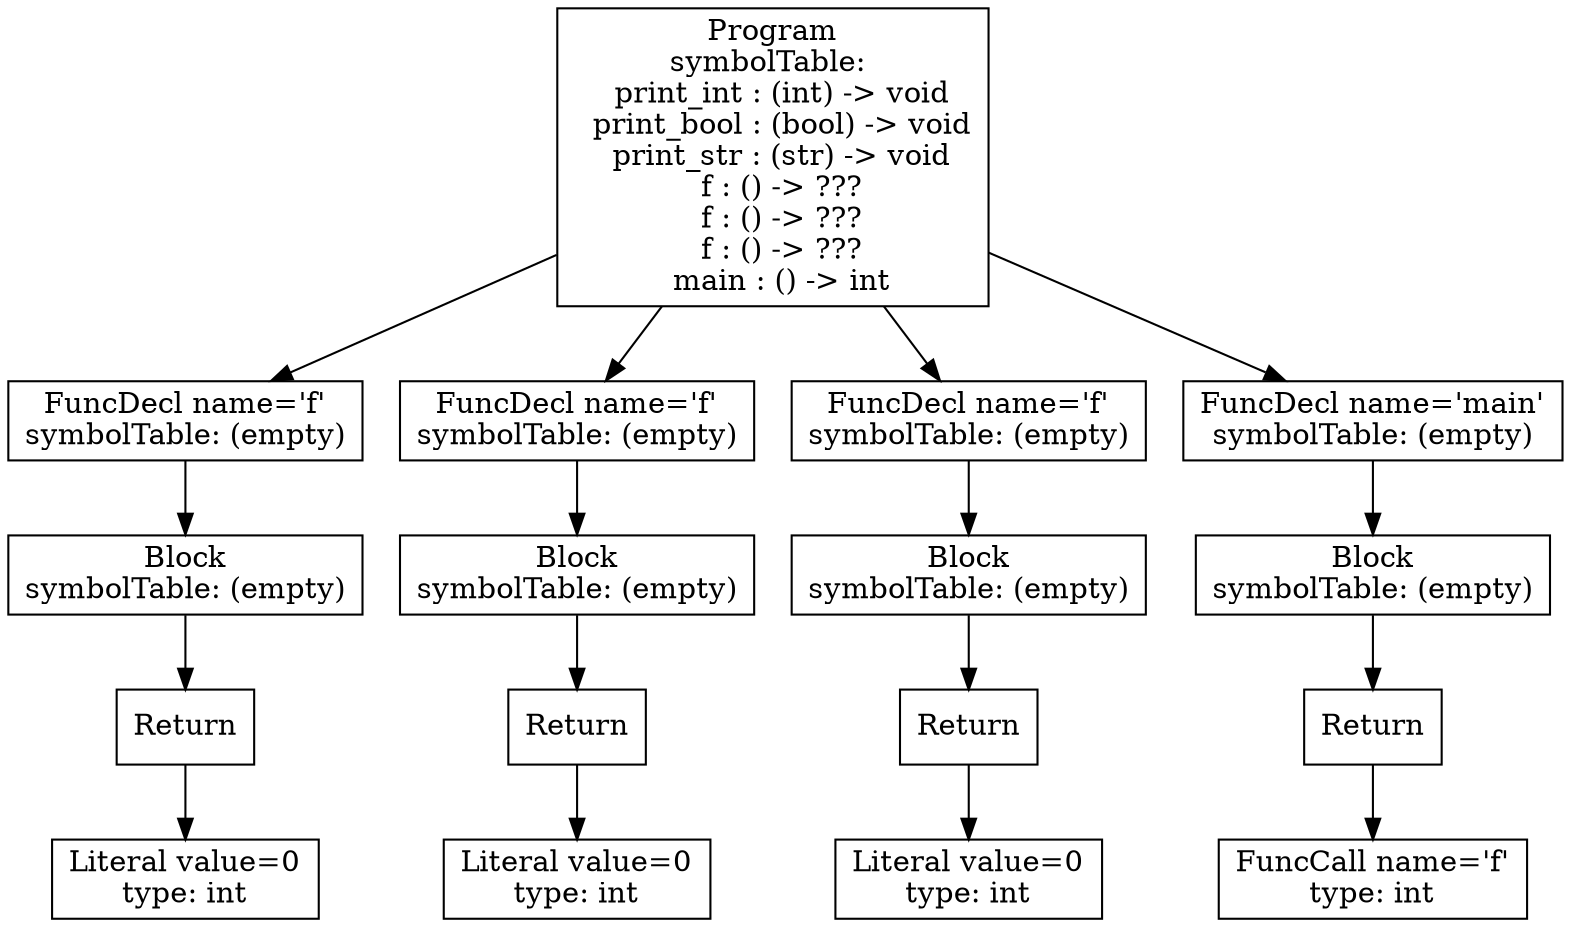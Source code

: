 digraph AST {
4 [shape=box, label="Literal value=0\ntype: int"];
3 [shape=box, label="Return"];
3 -> 4;
2 [shape=box, label="Block\nsymbolTable: (empty)"];
2 -> 3;
1 [shape=box, label="FuncDecl name='f'\nsymbolTable: (empty)"];
1 -> 2;
8 [shape=box, label="Literal value=0\ntype: int"];
7 [shape=box, label="Return"];
7 -> 8;
6 [shape=box, label="Block\nsymbolTable: (empty)"];
6 -> 7;
5 [shape=box, label="FuncDecl name='f'\nsymbolTable: (empty)"];
5 -> 6;
12 [shape=box, label="Literal value=0\ntype: int"];
11 [shape=box, label="Return"];
11 -> 12;
10 [shape=box, label="Block\nsymbolTable: (empty)"];
10 -> 11;
9 [shape=box, label="FuncDecl name='f'\nsymbolTable: (empty)"];
9 -> 10;
16 [shape=box, label="FuncCall name='f'\ntype: int"];
15 [shape=box, label="Return"];
15 -> 16;
14 [shape=box, label="Block\nsymbolTable: (empty)"];
14 -> 15;
13 [shape=box, label="FuncDecl name='main'\nsymbolTable: (empty)"];
13 -> 14;
0 [shape=box, label="Program\nsymbolTable: \n  print_int : (int) -> void\n  print_bool : (bool) -> void\n  print_str : (str) -> void\n  f : () -> ???\n  f : () -> ???\n  f : () -> ???\n  main : () -> int"];
0 -> 1;
0 -> 5;
0 -> 9;
0 -> 13;
}
